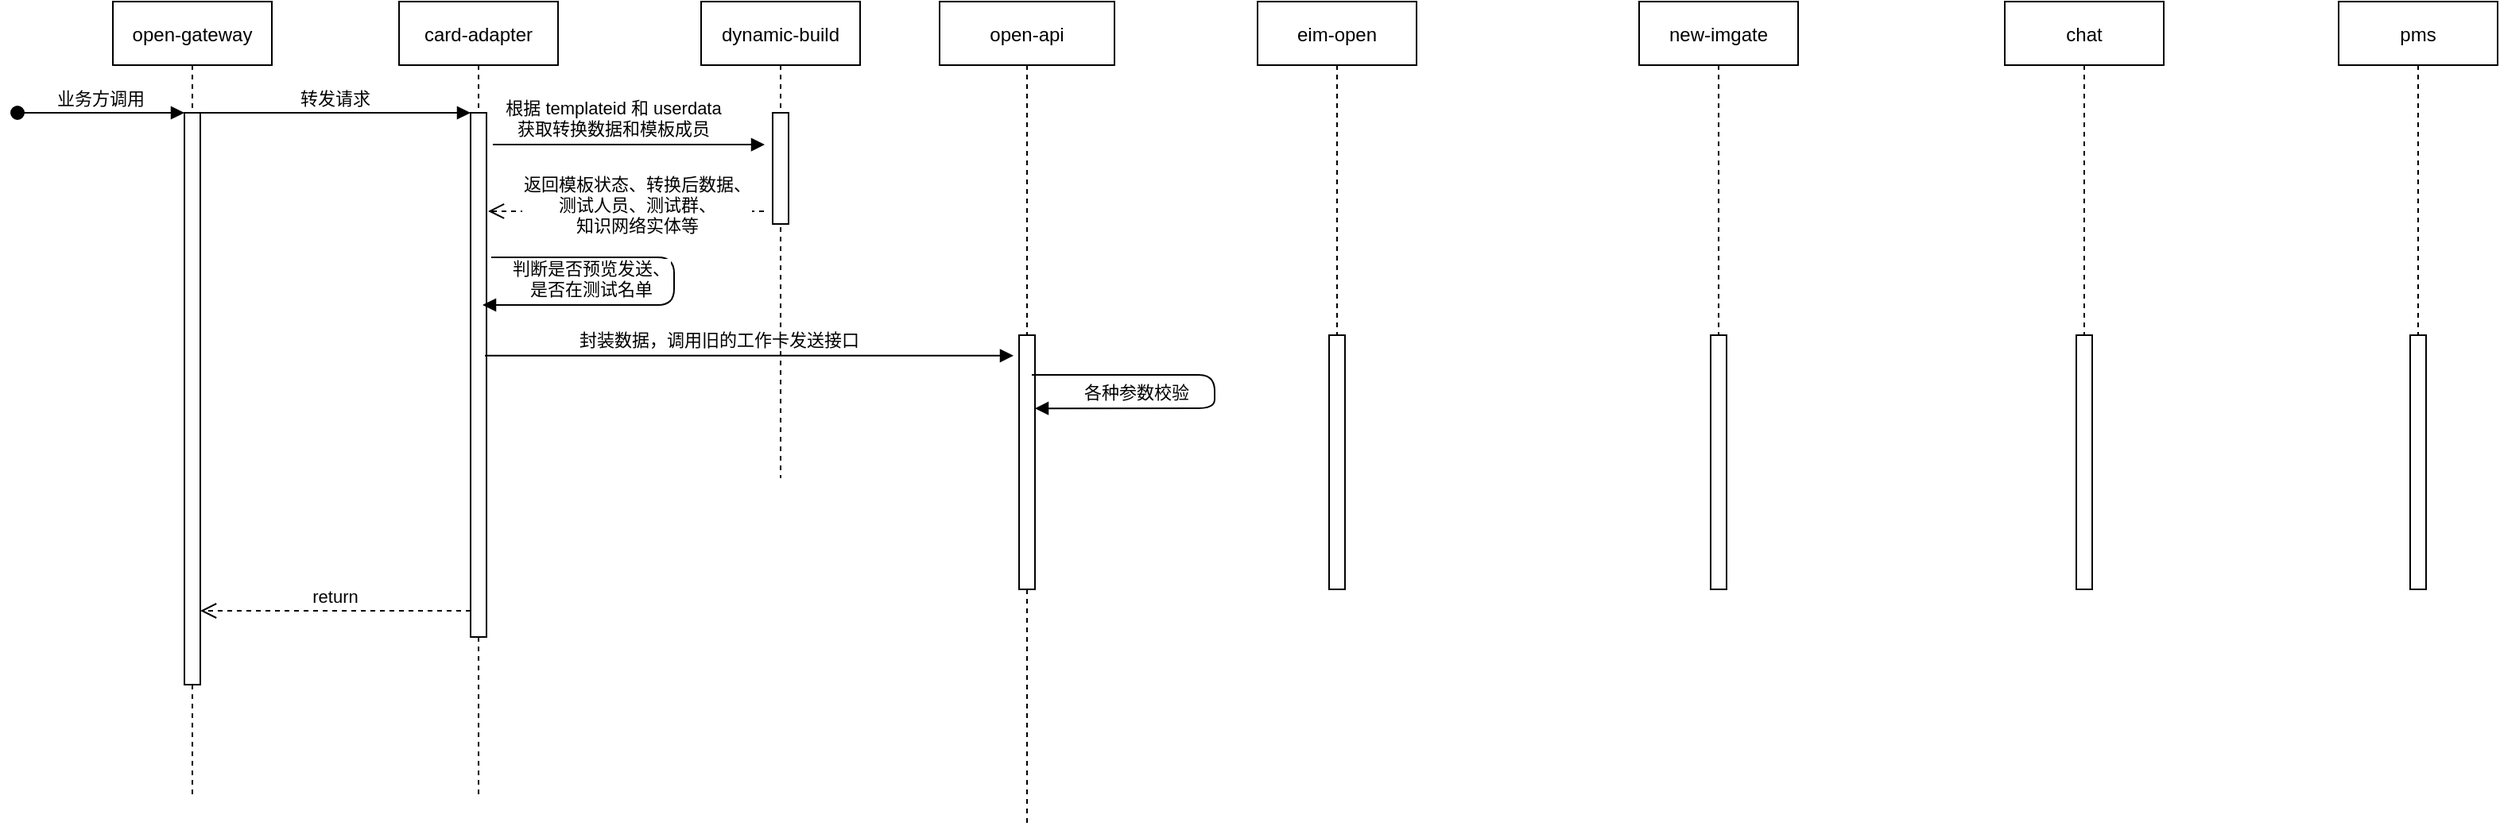 <mxfile version="20.8.1" type="github">
  <diagram id="kgpKYQtTHZ0yAKxKKP6v" name="Page-1">
    <mxGraphModel dx="1674" dy="734" grid="1" gridSize="10" guides="1" tooltips="1" connect="1" arrows="1" fold="1" page="1" pageScale="1" pageWidth="850" pageHeight="1100" math="0" shadow="0">
      <root>
        <mxCell id="0" />
        <mxCell id="1" parent="0" />
        <mxCell id="3nuBFxr9cyL0pnOWT2aG-1" value="open-gateway" style="shape=umlLifeline;perimeter=lifelinePerimeter;container=1;collapsible=0;recursiveResize=0;rounded=0;shadow=0;strokeWidth=1;" parent="1" vertex="1">
          <mxGeometry x="120" y="80" width="100" height="500" as="geometry" />
        </mxCell>
        <mxCell id="3nuBFxr9cyL0pnOWT2aG-2" value="" style="points=[];perimeter=orthogonalPerimeter;rounded=0;shadow=0;strokeWidth=1;" parent="3nuBFxr9cyL0pnOWT2aG-1" vertex="1">
          <mxGeometry x="45" y="70" width="10" height="360" as="geometry" />
        </mxCell>
        <mxCell id="3nuBFxr9cyL0pnOWT2aG-3" value="业务方调用" style="verticalAlign=bottom;startArrow=oval;endArrow=block;startSize=8;shadow=0;strokeWidth=1;" parent="3nuBFxr9cyL0pnOWT2aG-1" target="3nuBFxr9cyL0pnOWT2aG-2" edge="1">
          <mxGeometry relative="1" as="geometry">
            <mxPoint x="-60" y="70" as="sourcePoint" />
          </mxGeometry>
        </mxCell>
        <mxCell id="3nuBFxr9cyL0pnOWT2aG-5" value="card-adapter" style="shape=umlLifeline;perimeter=lifelinePerimeter;container=1;collapsible=0;recursiveResize=0;rounded=0;shadow=0;strokeWidth=1;" parent="1" vertex="1">
          <mxGeometry x="300" y="80" width="100" height="500" as="geometry" />
        </mxCell>
        <mxCell id="3nuBFxr9cyL0pnOWT2aG-6" value="" style="points=[];perimeter=orthogonalPerimeter;rounded=0;shadow=0;strokeWidth=1;" parent="3nuBFxr9cyL0pnOWT2aG-5" vertex="1">
          <mxGeometry x="45" y="70" width="10" height="330" as="geometry" />
        </mxCell>
        <mxCell id="3nuBFxr9cyL0pnOWT2aG-7" value="return" style="verticalAlign=bottom;endArrow=open;dashed=1;endSize=8;exitX=0;exitY=0.95;shadow=0;strokeWidth=1;" parent="1" source="3nuBFxr9cyL0pnOWT2aG-6" target="3nuBFxr9cyL0pnOWT2aG-2" edge="1">
          <mxGeometry relative="1" as="geometry">
            <mxPoint x="275" y="236" as="targetPoint" />
          </mxGeometry>
        </mxCell>
        <mxCell id="3nuBFxr9cyL0pnOWT2aG-8" value="转发请求" style="verticalAlign=bottom;endArrow=block;entryX=0;entryY=0;shadow=0;strokeWidth=1;" parent="1" source="3nuBFxr9cyL0pnOWT2aG-2" target="3nuBFxr9cyL0pnOWT2aG-6" edge="1">
          <mxGeometry relative="1" as="geometry">
            <mxPoint x="275" y="160" as="sourcePoint" />
          </mxGeometry>
        </mxCell>
        <mxCell id="3nuBFxr9cyL0pnOWT2aG-10" value="返回模板状态、转换后数据、&#xa;测试人员、测试群、&#xa;知识网络实体等" style="verticalAlign=bottom;endArrow=open;dashed=1;endSize=8;shadow=0;strokeWidth=1;entryX=1.1;entryY=0.356;entryDx=0;entryDy=0;entryPerimeter=0;" parent="1" edge="1">
          <mxGeometry x="-0.084" y="18" relative="1" as="geometry">
            <mxPoint x="356" y="211.96" as="targetPoint" />
            <mxPoint x="529.5" y="211.96" as="sourcePoint" />
            <Array as="points">
              <mxPoint x="460" y="212" />
            </Array>
            <mxPoint as="offset" />
          </mxGeometry>
        </mxCell>
        <mxCell id="_-XLKiYhztIRVs0oLOAJ-1" value="dynamic-build" style="shape=umlLifeline;perimeter=lifelinePerimeter;container=1;collapsible=0;recursiveResize=0;rounded=0;shadow=0;strokeWidth=1;" vertex="1" parent="1">
          <mxGeometry x="490" y="80" width="100" height="300" as="geometry" />
        </mxCell>
        <mxCell id="_-XLKiYhztIRVs0oLOAJ-2" value="" style="points=[];perimeter=orthogonalPerimeter;rounded=0;shadow=0;strokeWidth=1;" vertex="1" parent="_-XLKiYhztIRVs0oLOAJ-1">
          <mxGeometry x="45" y="70" width="10" height="70" as="geometry" />
        </mxCell>
        <mxCell id="_-XLKiYhztIRVs0oLOAJ-14" value="判断是否预览发送、&#xa;是否在测试名单" style="verticalAlign=bottom;endArrow=block;shadow=0;strokeWidth=1;" edge="1" parent="_-XLKiYhztIRVs0oLOAJ-1">
          <mxGeometry x="0.484" y="-1" relative="1" as="geometry">
            <mxPoint x="-132" y="161" as="sourcePoint" />
            <mxPoint x="-137.5" y="191" as="targetPoint" />
            <Array as="points">
              <mxPoint x="-17" y="161" />
              <mxPoint x="-17" y="191" />
            </Array>
            <mxPoint as="offset" />
          </mxGeometry>
        </mxCell>
        <mxCell id="3nuBFxr9cyL0pnOWT2aG-9" value="根据 templateid 和 userdata&#xa;获取转换数据和模板成员" style="verticalAlign=bottom;endArrow=block;shadow=0;strokeWidth=1;entryX=-0.5;entryY=0.286;entryDx=0;entryDy=0;entryPerimeter=0;" parent="1" target="_-XLKiYhztIRVs0oLOAJ-2" edge="1">
          <mxGeometry x="-0.113" y="1" relative="1" as="geometry">
            <mxPoint x="359" y="170" as="sourcePoint" />
            <mxPoint x="524" y="170" as="targetPoint" />
            <Array as="points">
              <mxPoint x="474" y="170" />
            </Array>
            <mxPoint as="offset" />
          </mxGeometry>
        </mxCell>
        <mxCell id="_-XLKiYhztIRVs0oLOAJ-4" value="open-api" style="shape=umlLifeline;perimeter=lifelinePerimeter;container=1;collapsible=0;recursiveResize=0;rounded=0;shadow=0;strokeWidth=1;" vertex="1" parent="1">
          <mxGeometry x="640" y="80" width="110" height="520" as="geometry" />
        </mxCell>
        <mxCell id="_-XLKiYhztIRVs0oLOAJ-5" value="" style="points=[];perimeter=orthogonalPerimeter;rounded=0;shadow=0;strokeWidth=1;" vertex="1" parent="_-XLKiYhztIRVs0oLOAJ-4">
          <mxGeometry x="50" y="210" width="10" height="160" as="geometry" />
        </mxCell>
        <mxCell id="_-XLKiYhztIRVs0oLOAJ-15" value="封装数据，调用旧的工作卡发送接口" style="verticalAlign=bottom;endArrow=block;shadow=0;strokeWidth=1;exitX=1.1;exitY=0.546;exitDx=0;exitDy=0;exitPerimeter=0;" edge="1" parent="1">
          <mxGeometry x="-0.113" y="1" relative="1" as="geometry">
            <mxPoint x="354" y="302.88" as="sourcePoint" />
            <mxPoint x="686.5" y="302.88" as="targetPoint" />
            <Array as="points" />
            <mxPoint as="offset" />
          </mxGeometry>
        </mxCell>
        <mxCell id="_-XLKiYhztIRVs0oLOAJ-17" value="eim-open" style="shape=umlLifeline;perimeter=lifelinePerimeter;container=1;collapsible=0;recursiveResize=0;rounded=0;shadow=0;strokeWidth=1;" vertex="1" parent="1">
          <mxGeometry x="840" y="80" width="100" height="300" as="geometry" />
        </mxCell>
        <mxCell id="_-XLKiYhztIRVs0oLOAJ-18" value="" style="points=[];perimeter=orthogonalPerimeter;rounded=0;shadow=0;strokeWidth=1;" vertex="1" parent="_-XLKiYhztIRVs0oLOAJ-17">
          <mxGeometry x="45" y="210" width="10" height="160" as="geometry" />
        </mxCell>
        <mxCell id="_-XLKiYhztIRVs0oLOAJ-19" value="new-imgate" style="shape=umlLifeline;perimeter=lifelinePerimeter;container=1;collapsible=0;recursiveResize=0;rounded=0;shadow=0;strokeWidth=1;" vertex="1" parent="1">
          <mxGeometry x="1080" y="80" width="100" height="300" as="geometry" />
        </mxCell>
        <mxCell id="_-XLKiYhztIRVs0oLOAJ-20" value="" style="points=[];perimeter=orthogonalPerimeter;rounded=0;shadow=0;strokeWidth=1;" vertex="1" parent="_-XLKiYhztIRVs0oLOAJ-19">
          <mxGeometry x="45" y="210" width="10" height="160" as="geometry" />
        </mxCell>
        <mxCell id="_-XLKiYhztIRVs0oLOAJ-21" value="chat" style="shape=umlLifeline;perimeter=lifelinePerimeter;container=1;collapsible=0;recursiveResize=0;rounded=0;shadow=0;strokeWidth=1;" vertex="1" parent="1">
          <mxGeometry x="1310" y="80" width="100" height="300" as="geometry" />
        </mxCell>
        <mxCell id="_-XLKiYhztIRVs0oLOAJ-22" value="" style="points=[];perimeter=orthogonalPerimeter;rounded=0;shadow=0;strokeWidth=1;" vertex="1" parent="_-XLKiYhztIRVs0oLOAJ-21">
          <mxGeometry x="45" y="210" width="10" height="160" as="geometry" />
        </mxCell>
        <mxCell id="_-XLKiYhztIRVs0oLOAJ-23" value="pms" style="shape=umlLifeline;perimeter=lifelinePerimeter;container=1;collapsible=0;recursiveResize=0;rounded=0;shadow=0;strokeWidth=1;" vertex="1" parent="1">
          <mxGeometry x="1520" y="80" width="100" height="300" as="geometry" />
        </mxCell>
        <mxCell id="_-XLKiYhztIRVs0oLOAJ-24" value="" style="points=[];perimeter=orthogonalPerimeter;rounded=0;shadow=0;strokeWidth=1;" vertex="1" parent="_-XLKiYhztIRVs0oLOAJ-23">
          <mxGeometry x="45" y="210" width="10" height="160" as="geometry" />
        </mxCell>
        <mxCell id="_-XLKiYhztIRVs0oLOAJ-25" value="各种参数校验" style="verticalAlign=bottom;endArrow=block;shadow=0;strokeWidth=1;entryX=1;entryY=0.288;entryDx=0;entryDy=0;entryPerimeter=0;" edge="1" parent="1" target="_-XLKiYhztIRVs0oLOAJ-5">
          <mxGeometry x="0.484" y="-1" relative="1" as="geometry">
            <mxPoint x="698" y="315" as="sourcePoint" />
            <mxPoint x="692.5" y="345" as="targetPoint" />
            <Array as="points">
              <mxPoint x="813" y="315" />
              <mxPoint x="813" y="336" />
            </Array>
            <mxPoint as="offset" />
          </mxGeometry>
        </mxCell>
      </root>
    </mxGraphModel>
  </diagram>
</mxfile>
